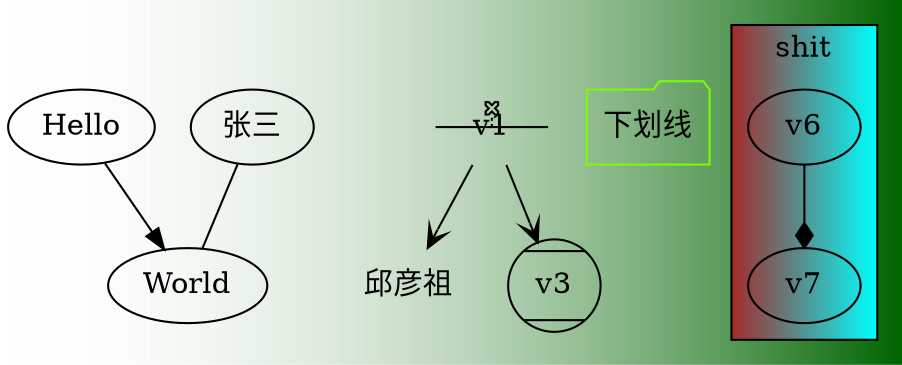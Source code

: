 digraph G{
  Hello -> World;
  bgcolor="transparent:darkgreen:crimson:transparent";
  v1 [shape="ribosite"];
  v2 [shape="plaintext", label="邱彦祖"];
  v1 -> v2 [arrowhead="vee"];
  v1 -> v3 [arrowhead="open"];
  "张三" -> "World" [dir="none"];
  v3 [shape="Mcircle"];
  charset="utf-8";
  v4 [color="lawngreen", shape="folder", label="下划线"];
  
  subgraph cluster_0 {
    label="shit";
    v6 -> v7 [arrowhead=diamond];
    bgcolor="brown:aqua:transparent";
  }

  // subgraph cluster_1 {
  //   v8 -> v9 [arrowhead=crow];
  // }


}
